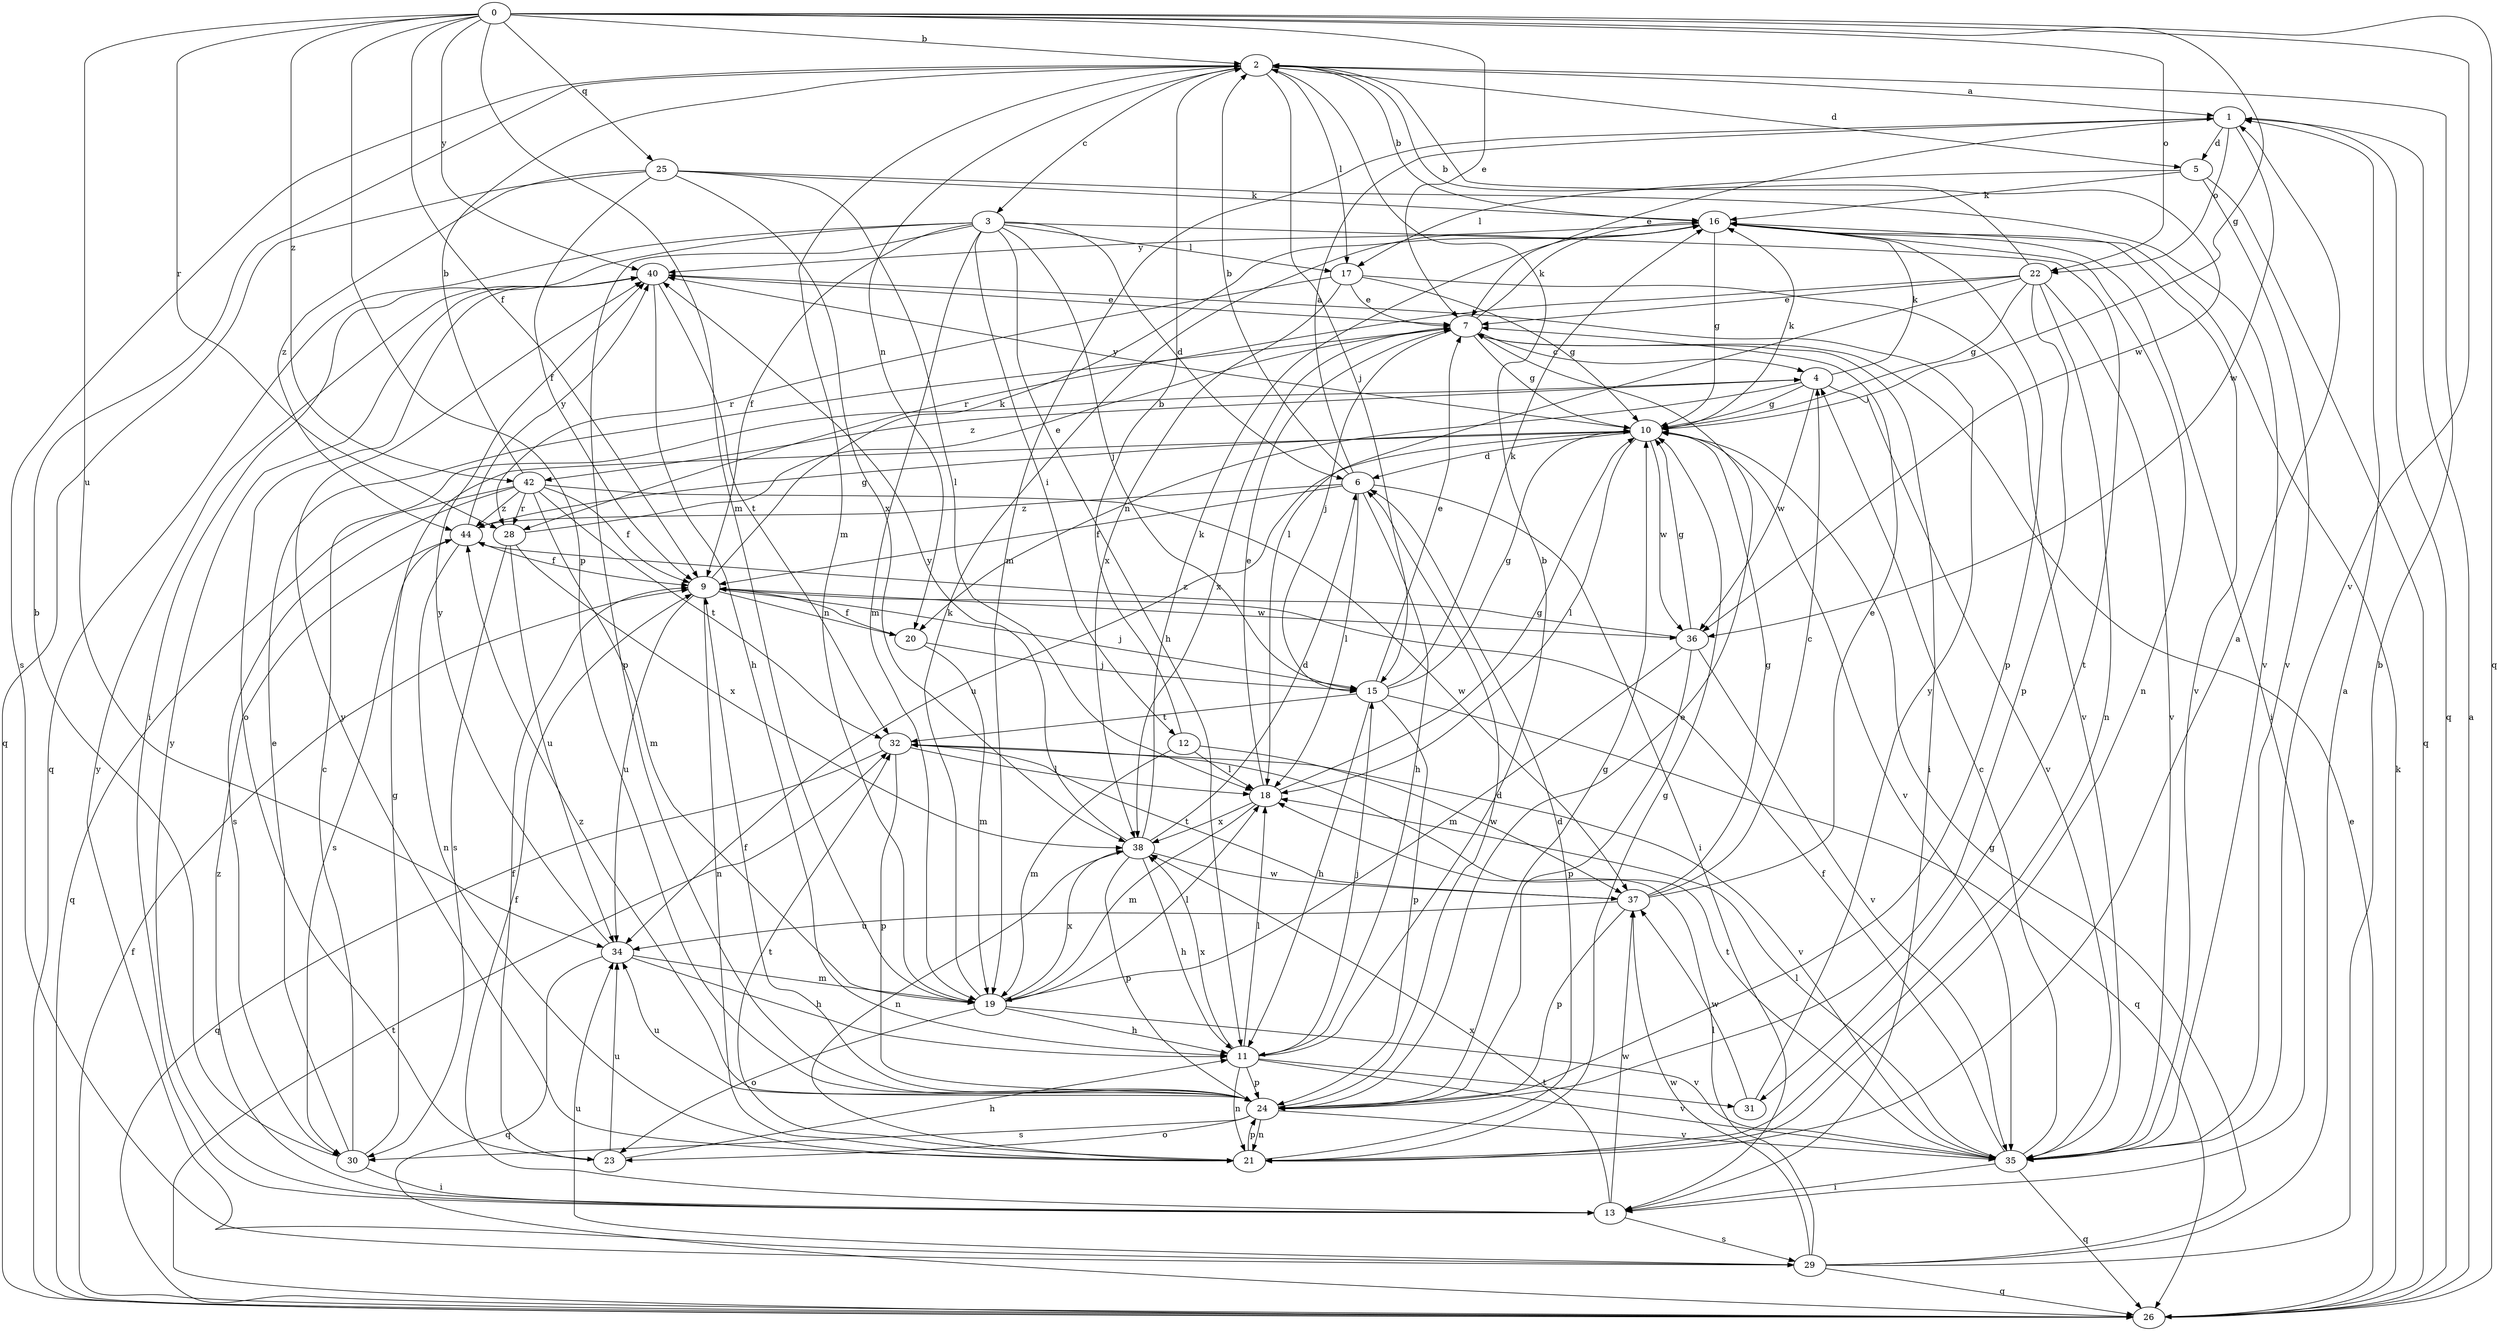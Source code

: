 strict digraph  {
0;
1;
2;
3;
4;
5;
6;
7;
9;
10;
11;
12;
13;
15;
16;
17;
18;
19;
20;
21;
22;
23;
24;
25;
26;
28;
29;
30;
31;
32;
34;
35;
36;
37;
38;
40;
42;
44;
0 -> 2  [label=b];
0 -> 7  [label=e];
0 -> 9  [label=f];
0 -> 10  [label=g];
0 -> 19  [label=m];
0 -> 22  [label=o];
0 -> 24  [label=p];
0 -> 25  [label=q];
0 -> 26  [label=q];
0 -> 28  [label=r];
0 -> 34  [label=u];
0 -> 35  [label=v];
0 -> 40  [label=y];
0 -> 42  [label=z];
1 -> 5  [label=d];
1 -> 7  [label=e];
1 -> 19  [label=m];
1 -> 22  [label=o];
1 -> 26  [label=q];
1 -> 36  [label=w];
2 -> 1  [label=a];
2 -> 3  [label=c];
2 -> 5  [label=d];
2 -> 15  [label=j];
2 -> 17  [label=l];
2 -> 19  [label=m];
2 -> 20  [label=n];
2 -> 29  [label=s];
2 -> 36  [label=w];
3 -> 6  [label=d];
3 -> 9  [label=f];
3 -> 11  [label=h];
3 -> 12  [label=i];
3 -> 13  [label=i];
3 -> 15  [label=j];
3 -> 17  [label=l];
3 -> 19  [label=m];
3 -> 24  [label=p];
3 -> 26  [label=q];
3 -> 31  [label=t];
4 -> 10  [label=g];
4 -> 16  [label=k];
4 -> 20  [label=n];
4 -> 35  [label=v];
4 -> 36  [label=w];
4 -> 42  [label=z];
5 -> 16  [label=k];
5 -> 17  [label=l];
5 -> 26  [label=q];
5 -> 35  [label=v];
6 -> 1  [label=a];
6 -> 2  [label=b];
6 -> 9  [label=f];
6 -> 11  [label=h];
6 -> 13  [label=i];
6 -> 18  [label=l];
6 -> 44  [label=z];
7 -> 4  [label=c];
7 -> 10  [label=g];
7 -> 13  [label=i];
7 -> 15  [label=j];
7 -> 16  [label=k];
7 -> 38  [label=x];
9 -> 15  [label=j];
9 -> 16  [label=k];
9 -> 20  [label=n];
9 -> 21  [label=n];
9 -> 34  [label=u];
9 -> 36  [label=w];
10 -> 6  [label=d];
10 -> 16  [label=k];
10 -> 18  [label=l];
10 -> 34  [label=u];
10 -> 35  [label=v];
10 -> 36  [label=w];
10 -> 40  [label=y];
11 -> 2  [label=b];
11 -> 15  [label=j];
11 -> 18  [label=l];
11 -> 21  [label=n];
11 -> 24  [label=p];
11 -> 31  [label=t];
11 -> 35  [label=v];
11 -> 38  [label=x];
12 -> 2  [label=b];
12 -> 18  [label=l];
12 -> 19  [label=m];
12 -> 37  [label=w];
13 -> 9  [label=f];
13 -> 29  [label=s];
13 -> 37  [label=w];
13 -> 38  [label=x];
13 -> 40  [label=y];
13 -> 44  [label=z];
15 -> 7  [label=e];
15 -> 10  [label=g];
15 -> 11  [label=h];
15 -> 16  [label=k];
15 -> 24  [label=p];
15 -> 26  [label=q];
15 -> 32  [label=t];
16 -> 2  [label=b];
16 -> 10  [label=g];
16 -> 13  [label=i];
16 -> 21  [label=n];
16 -> 24  [label=p];
16 -> 35  [label=v];
16 -> 40  [label=y];
17 -> 7  [label=e];
17 -> 10  [label=g];
17 -> 28  [label=r];
17 -> 35  [label=v];
17 -> 38  [label=x];
18 -> 7  [label=e];
18 -> 10  [label=g];
18 -> 19  [label=m];
18 -> 38  [label=x];
19 -> 11  [label=h];
19 -> 16  [label=k];
19 -> 18  [label=l];
19 -> 23  [label=o];
19 -> 35  [label=v];
19 -> 38  [label=x];
20 -> 9  [label=f];
20 -> 15  [label=j];
20 -> 19  [label=m];
21 -> 1  [label=a];
21 -> 6  [label=d];
21 -> 10  [label=g];
21 -> 24  [label=p];
21 -> 32  [label=t];
21 -> 40  [label=y];
22 -> 2  [label=b];
22 -> 7  [label=e];
22 -> 10  [label=g];
22 -> 18  [label=l];
22 -> 21  [label=n];
22 -> 24  [label=p];
22 -> 28  [label=r];
22 -> 35  [label=v];
23 -> 9  [label=f];
23 -> 11  [label=h];
23 -> 34  [label=u];
24 -> 6  [label=d];
24 -> 7  [label=e];
24 -> 9  [label=f];
24 -> 10  [label=g];
24 -> 21  [label=n];
24 -> 23  [label=o];
24 -> 30  [label=s];
24 -> 34  [label=u];
24 -> 35  [label=v];
24 -> 44  [label=z];
25 -> 9  [label=f];
25 -> 16  [label=k];
25 -> 18  [label=l];
25 -> 26  [label=q];
25 -> 35  [label=v];
25 -> 38  [label=x];
25 -> 44  [label=z];
26 -> 1  [label=a];
26 -> 7  [label=e];
26 -> 9  [label=f];
26 -> 16  [label=k];
26 -> 32  [label=t];
28 -> 7  [label=e];
28 -> 30  [label=s];
28 -> 34  [label=u];
28 -> 38  [label=x];
29 -> 1  [label=a];
29 -> 2  [label=b];
29 -> 10  [label=g];
29 -> 18  [label=l];
29 -> 26  [label=q];
29 -> 34  [label=u];
29 -> 37  [label=w];
29 -> 40  [label=y];
30 -> 2  [label=b];
30 -> 4  [label=c];
30 -> 7  [label=e];
30 -> 10  [label=g];
30 -> 13  [label=i];
31 -> 37  [label=w];
31 -> 40  [label=y];
32 -> 18  [label=l];
32 -> 24  [label=p];
32 -> 26  [label=q];
32 -> 35  [label=v];
34 -> 11  [label=h];
34 -> 19  [label=m];
34 -> 26  [label=q];
34 -> 40  [label=y];
35 -> 4  [label=c];
35 -> 9  [label=f];
35 -> 13  [label=i];
35 -> 18  [label=l];
35 -> 26  [label=q];
35 -> 32  [label=t];
36 -> 10  [label=g];
36 -> 19  [label=m];
36 -> 24  [label=p];
36 -> 35  [label=v];
36 -> 44  [label=z];
37 -> 4  [label=c];
37 -> 7  [label=e];
37 -> 10  [label=g];
37 -> 24  [label=p];
37 -> 32  [label=t];
37 -> 34  [label=u];
38 -> 6  [label=d];
38 -> 11  [label=h];
38 -> 16  [label=k];
38 -> 21  [label=n];
38 -> 24  [label=p];
38 -> 37  [label=w];
38 -> 40  [label=y];
40 -> 7  [label=e];
40 -> 11  [label=h];
40 -> 23  [label=o];
40 -> 32  [label=t];
42 -> 2  [label=b];
42 -> 9  [label=f];
42 -> 19  [label=m];
42 -> 26  [label=q];
42 -> 28  [label=r];
42 -> 30  [label=s];
42 -> 32  [label=t];
42 -> 37  [label=w];
42 -> 44  [label=z];
44 -> 9  [label=f];
44 -> 10  [label=g];
44 -> 21  [label=n];
44 -> 30  [label=s];
44 -> 40  [label=y];
}
